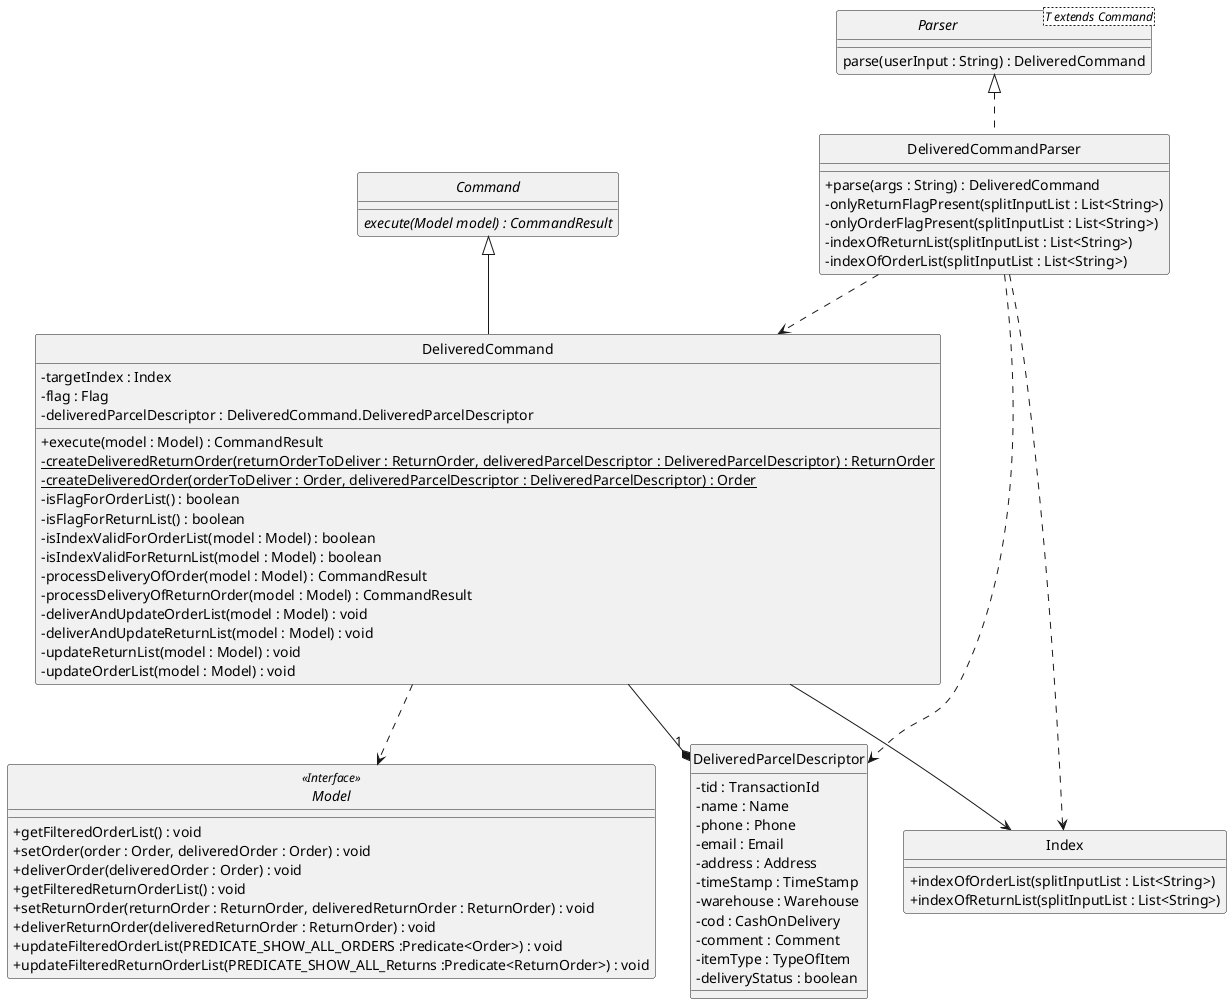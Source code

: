 @startuml
skinparam backgroundColor #ffffff
skinparam classAttributeIconSize 0
hide circle

class DeliveredCommandParser implements Parser {
    /' Methods '/
    + parse(args : String) : DeliveredCommand
    - onlyReturnFlagPresent(splitInputList : List<String>)
    - onlyOrderFlagPresent(splitInputList : List<String>)
    - indexOfReturnList(splitInputList : List<String>)
    - indexOfOrderList(splitInputList : List<String>)
}

interface Parser<T extends Command> {
    parse(userInput : String) : DeliveredCommand
}

abstract class Command {
    {abstract} execute(Model model) : CommandResult
}

class DeliveredCommand extends Command {
    /' Fields '/
    - targetIndex : Index
    - flag : Flag
    - deliveredParcelDescriptor : DeliveredCommand.DeliveredParcelDescriptor

    /' Methods '/
    + execute(model : Model) : CommandResult
    - {static} createDeliveredReturnOrder(returnOrderToDeliver : ReturnOrder, deliveredParcelDescriptor : DeliveredParcelDescriptor) : ReturnOrder
    - {static} createDeliveredOrder(orderToDeliver : Order, deliveredParcelDescriptor : DeliveredParcelDescriptor) : Order
    - isFlagForOrderList() : boolean
    - isFlagForReturnList() : boolean
    - isIndexValidForOrderList(model : Model) : boolean
    - isIndexValidForReturnList(model : Model) : boolean
    - processDeliveryOfOrder(model : Model) : CommandResult
    - processDeliveryOfReturnOrder(model : Model) : CommandResult
    - deliverAndUpdateOrderList(model : Model) : void
    - deliverAndUpdateReturnList(model : Model) : void
    - updateReturnList(model : Model) : void
    - updateOrderList(model : Model) : void
}

interface Model <<Interface>> {
    + getFilteredOrderList() : void
    + setOrder(order : Order, deliveredOrder : Order) : void
    + deliverOrder(deliveredOrder : Order) : void
    + getFilteredReturnOrderList() : void
    + setReturnOrder(returnOrder : ReturnOrder, deliveredReturnOrder : ReturnOrder) : void
    + deliverReturnOrder(deliveredReturnOrder : ReturnOrder) : void
    + updateFilteredOrderList(PREDICATE_SHOW_ALL_ORDERS :Predicate<Order>) : void
    + updateFilteredReturnOrderList(PREDICATE_SHOW_ALL_Returns :Predicate<ReturnOrder>) : void

}

class Index {
    + indexOfOrderList(splitInputList : List<String>)
    + indexOfReturnList(splitInputList : List<String>)
}

class DeliveredParcelDescriptor {
    /' Fields '/
    - tid : TransactionId
    - name : Name
    - phone : Phone
    - email : Email
    - address : Address
    - timeStamp : TimeStamp
    - warehouse : Warehouse
    - cod : CashOnDelivery
    - comment : Comment
    - itemType : TypeOfItem
    - deliveryStatus : boolean
}

DeliveredCommand --* "1" DeliveredParcelDescriptor
DeliveredCommandParser ..> DeliveredCommand
DeliveredCommandParser ..> DeliveredParcelDescriptor
DeliveredCommand ..> Model
DeliveredCommandParser ..> Index
DeliveredCommand --> Index
@enduml
